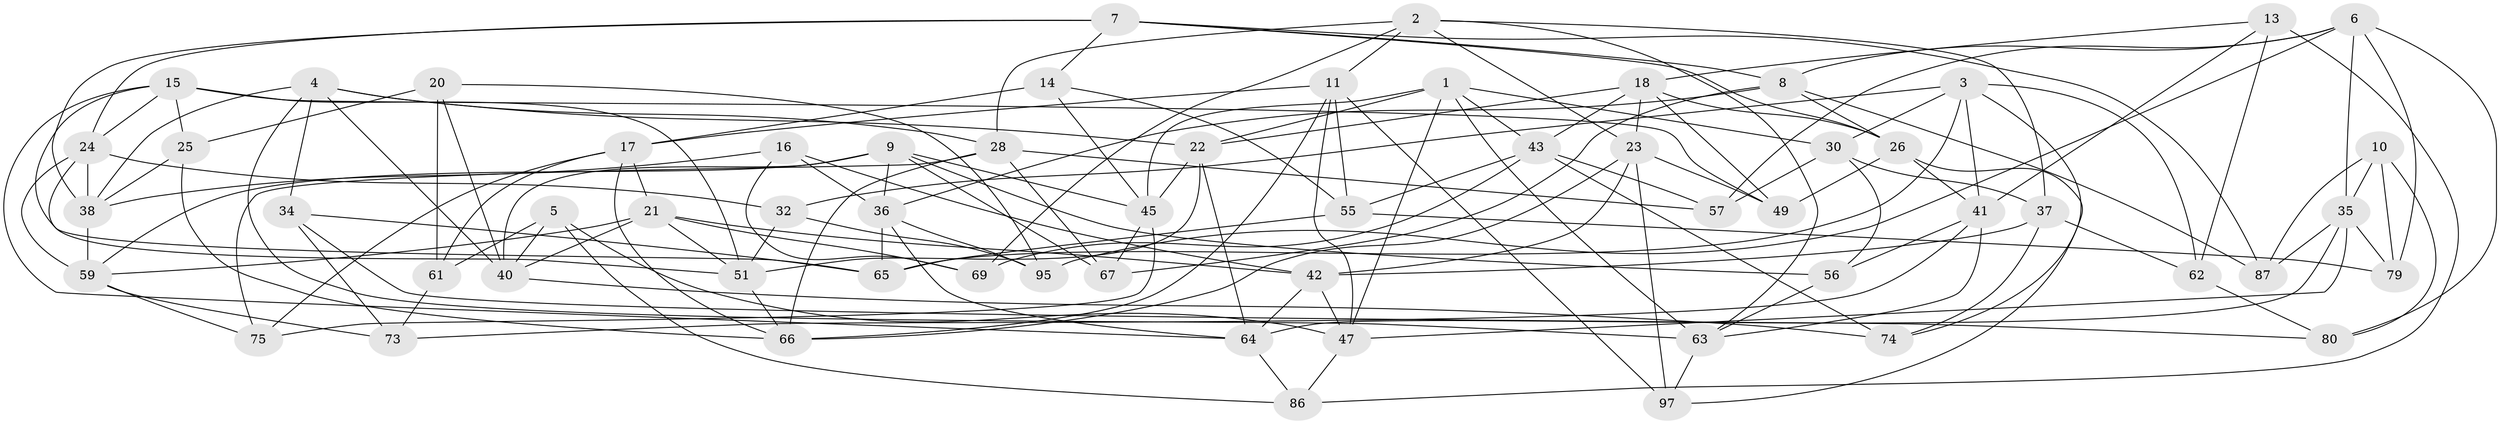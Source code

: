 // Generated by graph-tools (version 1.1) at 2025/52/02/27/25 19:52:30]
// undirected, 61 vertices, 156 edges
graph export_dot {
graph [start="1"]
  node [color=gray90,style=filled];
  1 [super="+33"];
  2 [super="+44"];
  3 [super="+29"];
  4 [super="+12"];
  5;
  6 [super="+19"];
  7 [super="+53"];
  8 [super="+81"];
  9 [super="+88"];
  10;
  11 [super="+27"];
  13;
  14;
  15 [super="+90"];
  16;
  17 [super="+83"];
  18 [super="+46"];
  20;
  21 [super="+84"];
  22 [super="+39"];
  23 [super="+94"];
  24 [super="+77"];
  25;
  26 [super="+48"];
  28 [super="+78"];
  30 [super="+31"];
  32;
  34;
  35 [super="+85"];
  36 [super="+91"];
  37 [super="+82"];
  38 [super="+96"];
  40 [super="+52"];
  41 [super="+92"];
  42 [super="+58"];
  43 [super="+50"];
  45 [super="+93"];
  47 [super="+89"];
  49;
  51 [super="+54"];
  55 [super="+60"];
  56;
  57;
  59 [super="+71"];
  61;
  62;
  63 [super="+76"];
  64 [super="+70"];
  65 [super="+72"];
  66 [super="+68"];
  67;
  69;
  73;
  74;
  75;
  79;
  80;
  86;
  87;
  95;
  97;
  1 -- 63;
  1 -- 43;
  1 -- 47;
  1 -- 45;
  1 -- 22;
  1 -- 30;
  2 -- 11;
  2 -- 69;
  2 -- 37;
  2 -- 23;
  2 -- 63;
  2 -- 28;
  3 -- 32;
  3 -- 62;
  3 -- 65;
  3 -- 74;
  3 -- 30;
  3 -- 41;
  4 -- 34;
  4 -- 63;
  4 -- 22;
  4 -- 40;
  4 -- 38;
  4 -- 28;
  5 -- 61;
  5 -- 86;
  5 -- 47;
  5 -- 40;
  6 -- 57;
  6 -- 80;
  6 -- 35;
  6 -- 8;
  6 -- 95;
  6 -- 79;
  7 -- 26;
  7 -- 87;
  7 -- 8;
  7 -- 38;
  7 -- 14;
  7 -- 24;
  8 -- 87;
  8 -- 67;
  8 -- 26;
  8 -- 36;
  9 -- 45;
  9 -- 59;
  9 -- 40;
  9 -- 56;
  9 -- 67;
  9 -- 36;
  10 -- 80;
  10 -- 79;
  10 -- 87;
  10 -- 35;
  11 -- 97;
  11 -- 17;
  11 -- 66;
  11 -- 47;
  11 -- 55;
  13 -- 41;
  13 -- 62;
  13 -- 18;
  13 -- 86;
  14 -- 45;
  14 -- 17;
  14 -- 55;
  15 -- 25;
  15 -- 24;
  15 -- 49;
  15 -- 65;
  15 -- 51;
  15 -- 64;
  16 -- 36;
  16 -- 69;
  16 -- 38;
  16 -- 42;
  17 -- 21;
  17 -- 66;
  17 -- 75;
  17 -- 61;
  18 -- 49;
  18 -- 22;
  18 -- 23;
  18 -- 43;
  18 -- 26;
  20 -- 61;
  20 -- 25;
  20 -- 95;
  20 -- 40;
  21 -- 40;
  21 -- 69;
  21 -- 51;
  21 -- 59;
  21 -- 42;
  22 -- 51;
  22 -- 64;
  22 -- 45;
  23 -- 49;
  23 -- 97;
  23 -- 42;
  23 -- 66;
  24 -- 59;
  24 -- 51;
  24 -- 32;
  24 -- 38;
  25 -- 66;
  25 -- 38;
  26 -- 49;
  26 -- 97;
  26 -- 41;
  28 -- 57;
  28 -- 75;
  28 -- 67;
  28 -- 66;
  30 -- 37 [weight=2];
  30 -- 56;
  30 -- 57;
  32 -- 95;
  32 -- 51;
  34 -- 73;
  34 -- 65;
  34 -- 80;
  35 -- 47;
  35 -- 64;
  35 -- 79;
  35 -- 87;
  36 -- 64;
  36 -- 65;
  36 -- 95;
  37 -- 74;
  37 -- 42;
  37 -- 62;
  38 -- 59;
  40 -- 74;
  41 -- 56;
  41 -- 73;
  41 -- 63;
  42 -- 47;
  42 -- 64;
  43 -- 74;
  43 -- 57;
  43 -- 69;
  43 -- 55;
  45 -- 67;
  45 -- 75;
  47 -- 86;
  51 -- 66;
  55 -- 79;
  55 -- 65 [weight=2];
  56 -- 63;
  59 -- 73;
  59 -- 75;
  61 -- 73;
  62 -- 80;
  63 -- 97;
  64 -- 86;
}
